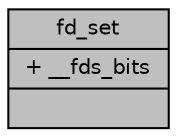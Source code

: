 digraph "fd_set"
{
 // LATEX_PDF_SIZE
  edge [fontname="Helvetica",fontsize="10",labelfontname="Helvetica",labelfontsize="10"];
  node [fontname="Helvetica",fontsize="10",shape=record];
  Node1 [label="{fd_set\n|+ __fds_bits\l|}",height=0.2,width=0.4,color="black", fillcolor="grey75", style="filled", fontcolor="black",tooltip=" "];
}
